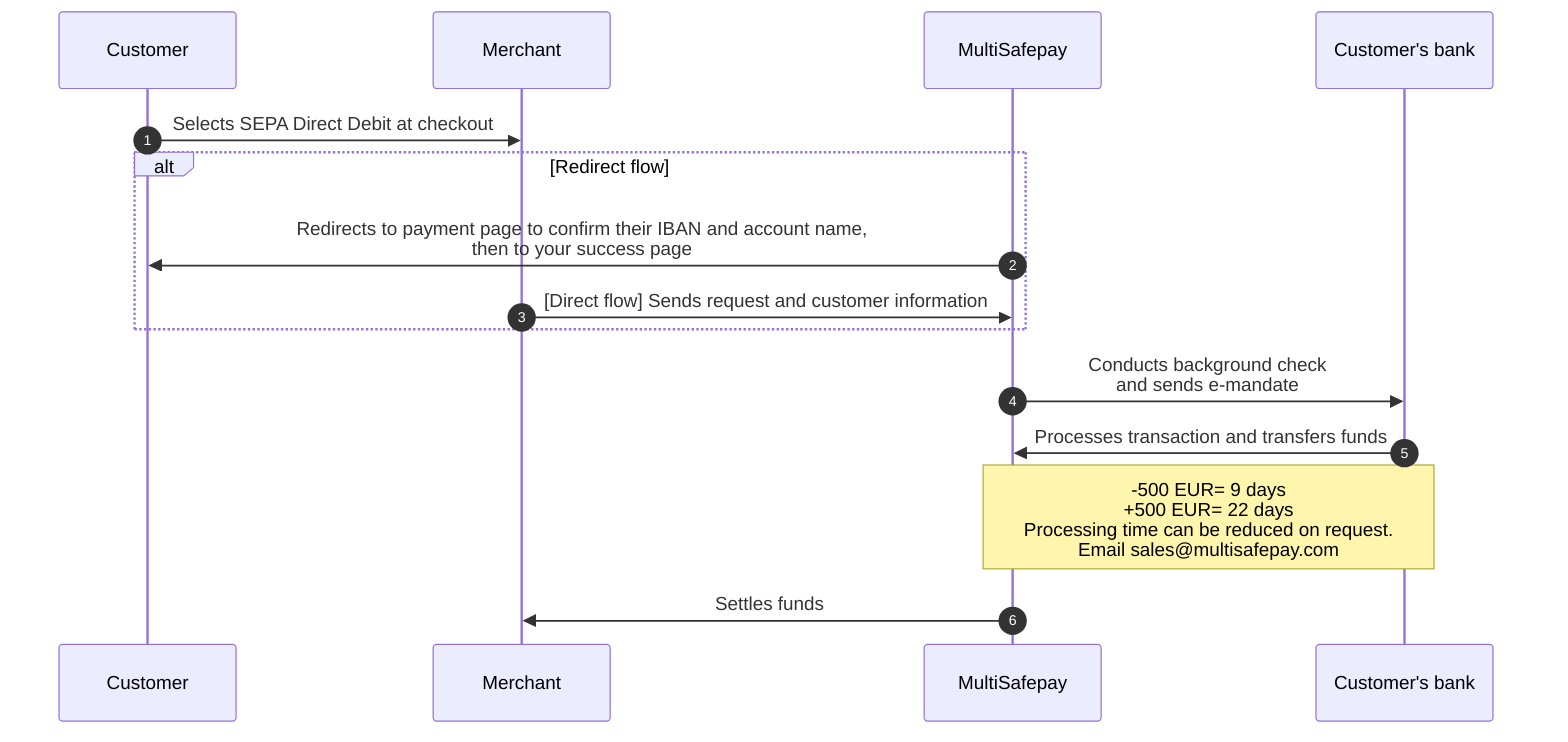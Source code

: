 sequenceDiagram
    autonumber
    participant C as Customer
    participant Me as Merchant
    participant Mu as MultiSafepay
    participant CB as Customer's bank
    
    C->>Me: Selects SEPA Direct Debit at checkout
    alt Redirect flow
    Mu->>C: Redirects to payment page to confirm their IBAN and account name, <br> then to your success page
    Me->>Mu: [Direct flow] Sends request and customer information
    end
    Mu->>CB: Conducts background check <br> and sends e-mandate
    CB->>Mu: Processes transaction and transfers funds 
    Note over CB,Mu: -500 EUR= 9 days <br> +500 EUR= 22 days <br> Processing time can be reduced on request. <br> Email sales@multisafepay.com
    Mu->>Me: Settles funds